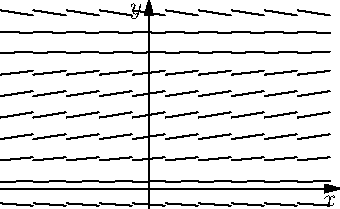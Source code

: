 import graph;
import contour;
size(6cm,6cm);

real pente(real x, real y) { return y*(1-y/1); }
path foo(pair p) { return (0,0)--(1,pente(p.x,p.y)); }
add(vectorfield(foo,(-1,-0.1),(1,1.2),arrow=None));

// draw(contour(F,(-2,-2),(4,4),new real[] {0.1, 0.2, 0.3,0.5,0.7,1,1.5}));

xaxis("$x$",Arrow());
yaxis("$y$",Arrow());
